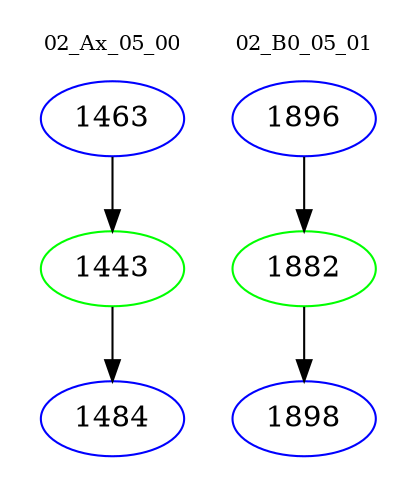 digraph{
subgraph cluster_0 {
color = white
label = "02_Ax_05_00";
fontsize=10;
T0_1463 [label="1463", color="blue"]
T0_1463 -> T0_1443 [color="black"]
T0_1443 [label="1443", color="green"]
T0_1443 -> T0_1484 [color="black"]
T0_1484 [label="1484", color="blue"]
}
subgraph cluster_1 {
color = white
label = "02_B0_05_01";
fontsize=10;
T1_1896 [label="1896", color="blue"]
T1_1896 -> T1_1882 [color="black"]
T1_1882 [label="1882", color="green"]
T1_1882 -> T1_1898 [color="black"]
T1_1898 [label="1898", color="blue"]
}
}
